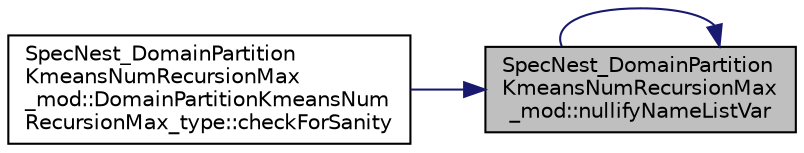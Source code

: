 digraph "SpecNest_DomainPartitionKmeansNumRecursionMax_mod::nullifyNameListVar"
{
 // LATEX_PDF_SIZE
  edge [fontname="Helvetica",fontsize="10",labelfontname="Helvetica",labelfontsize="10"];
  node [fontname="Helvetica",fontsize="10",shape=record];
  rankdir="RL";
  Node1 [label="SpecNest_DomainPartition\lKmeansNumRecursionMax\l_mod::nullifyNameListVar",height=0.2,width=0.4,color="black", fillcolor="grey75", style="filled", fontcolor="black",tooltip=" "];
  Node1 -> Node2 [dir="back",color="midnightblue",fontsize="10",style="solid",fontname="Helvetica"];
  Node2 [label="SpecNest_DomainPartition\lKmeansNumRecursionMax\l_mod::DomainPartitionKmeansNum\lRecursionMax_type::checkForSanity",height=0.2,width=0.4,color="black", fillcolor="white", style="filled",URL="$structSpecNest__DomainPartitionKmeansNumRecursionMax__mod_1_1DomainPartitionKmeansNumRecursionMax__type.html#ac605c4d6fba9d44eb479dab036149d9c",tooltip=" "];
  Node1 -> Node1 [dir="back",color="midnightblue",fontsize="10",style="solid",fontname="Helvetica"];
}
